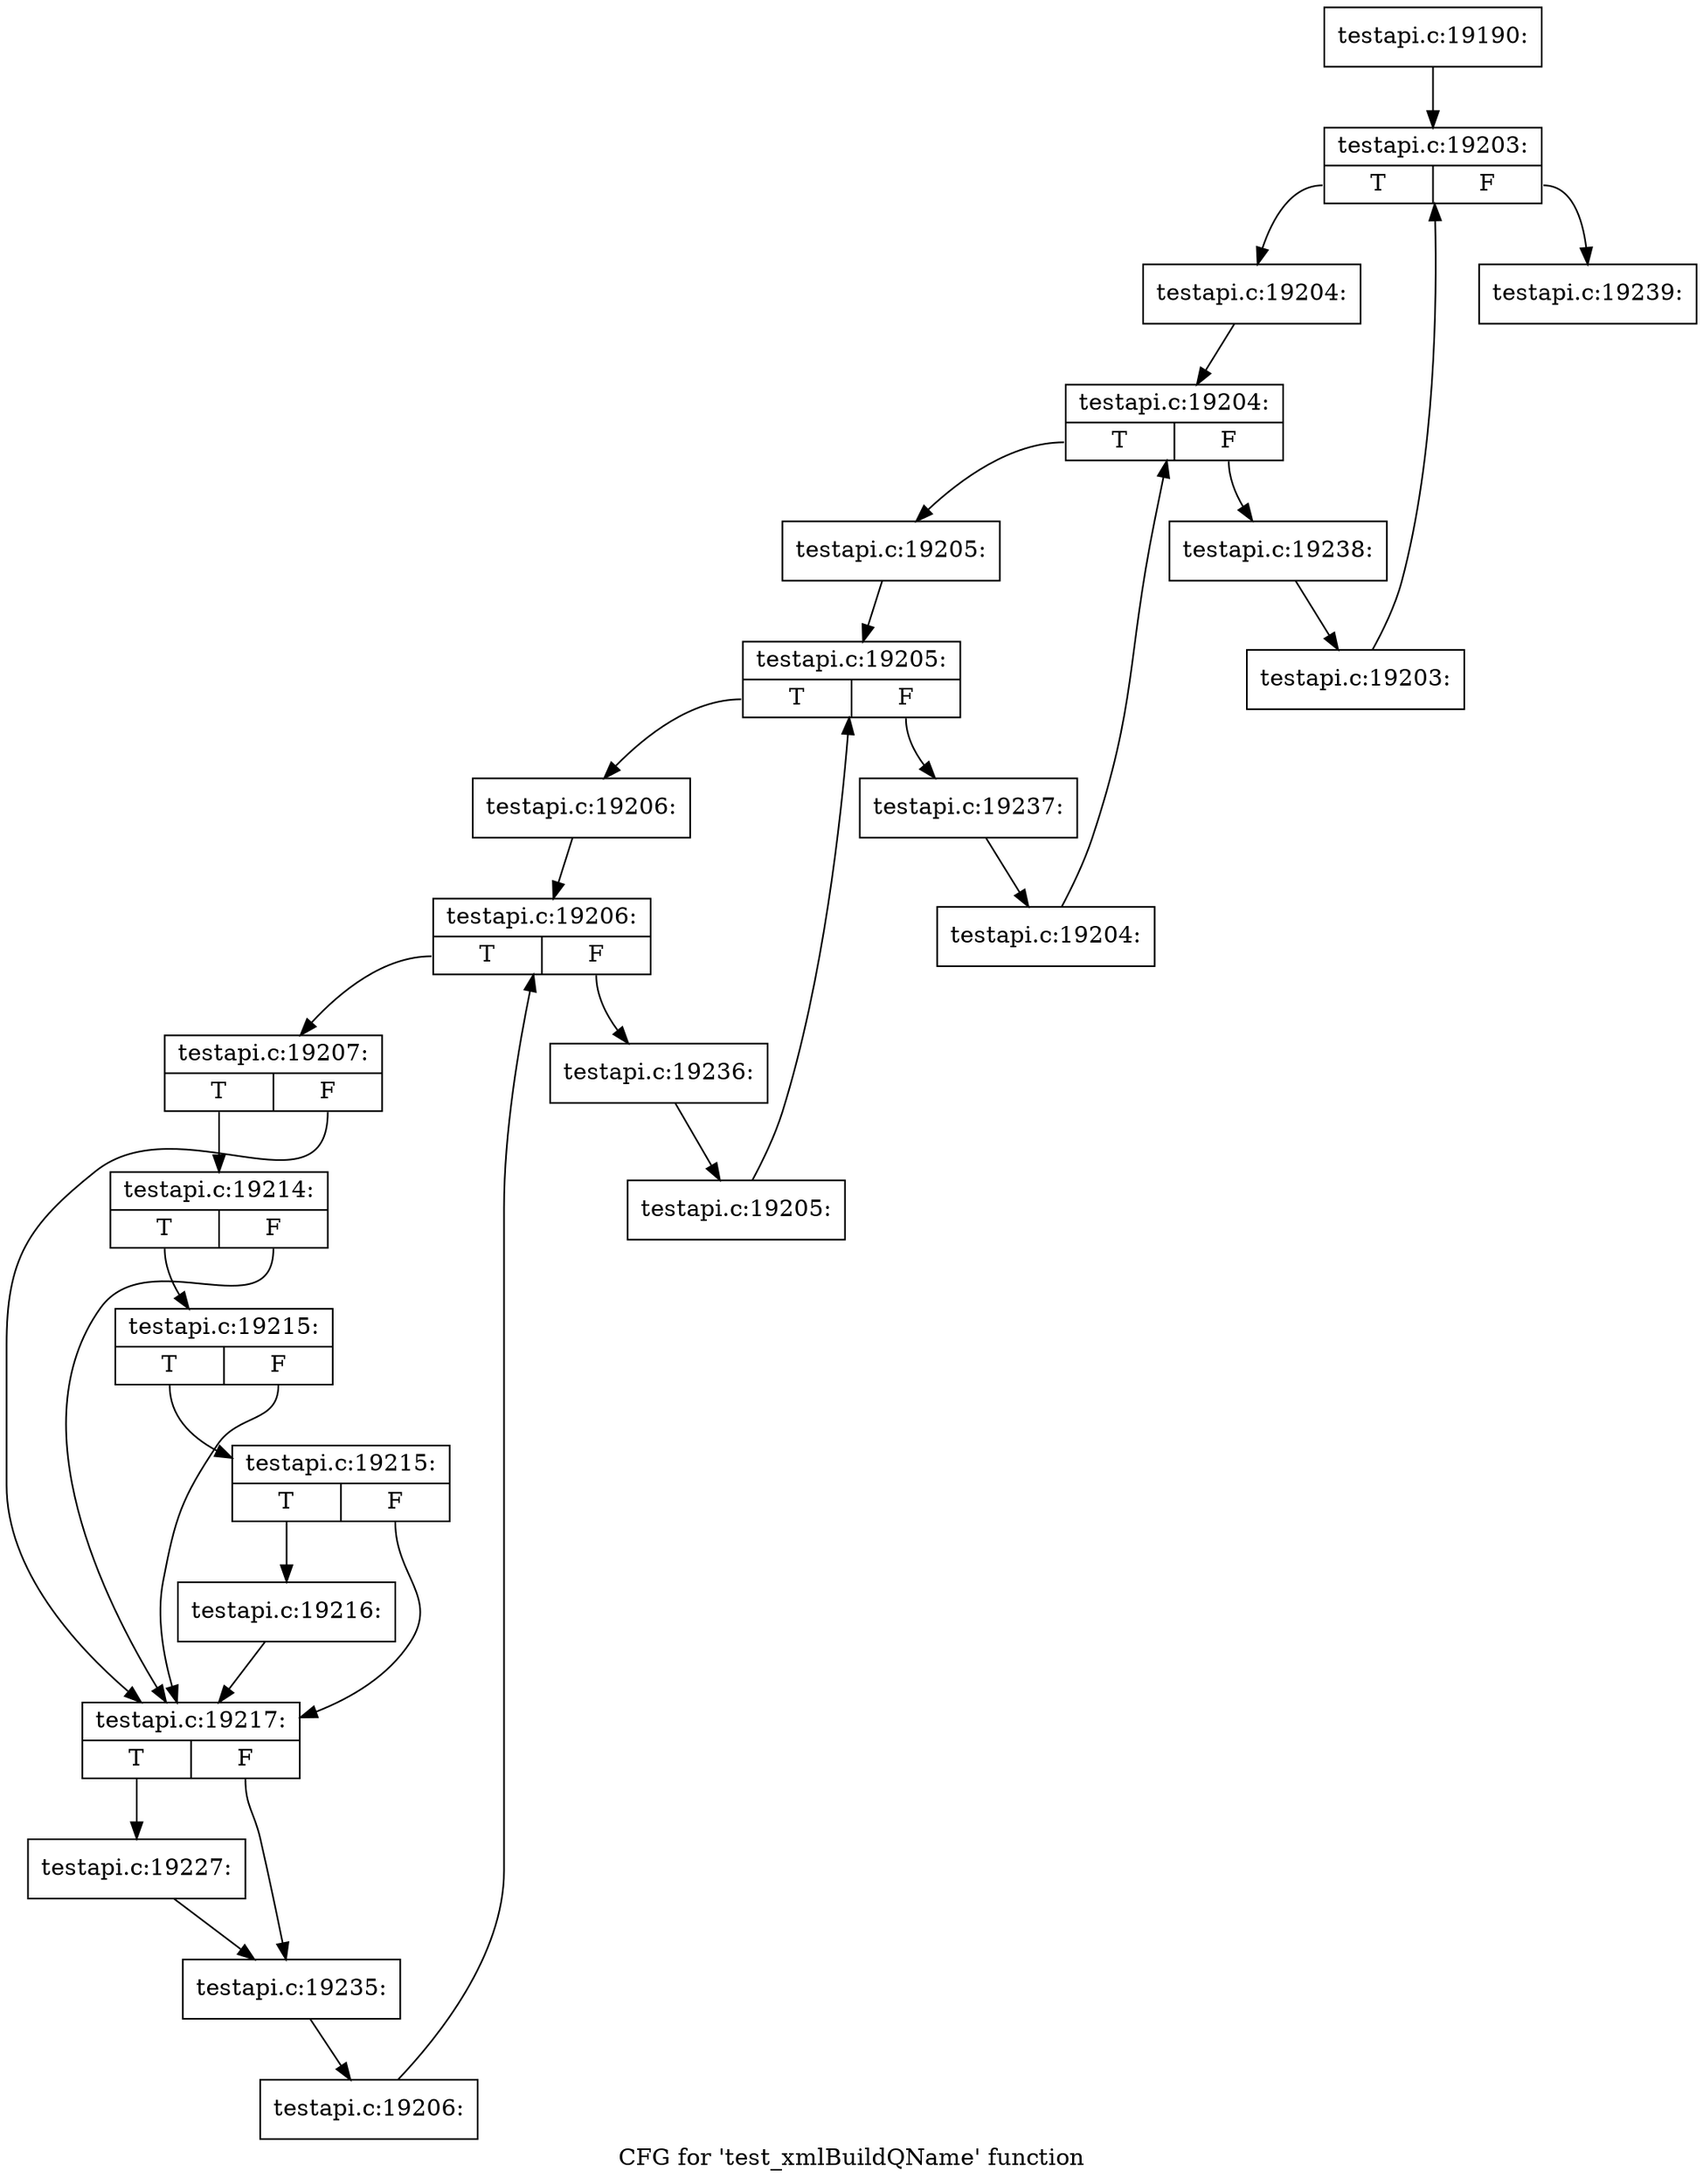digraph "CFG for 'test_xmlBuildQName' function" {
	label="CFG for 'test_xmlBuildQName' function";

	Node0x4b3d480 [shape=record,label="{testapi.c:19190:}"];
	Node0x4b3d480 -> Node0x4b4cce0;
	Node0x4b4cce0 [shape=record,label="{testapi.c:19203:|{<s0>T|<s1>F}}"];
	Node0x4b4cce0:s0 -> Node0x4b4cfc0;
	Node0x4b4cce0:s1 -> Node0x4b4cb40;
	Node0x4b4cfc0 [shape=record,label="{testapi.c:19204:}"];
	Node0x4b4cfc0 -> Node0x4b4d3b0;
	Node0x4b4d3b0 [shape=record,label="{testapi.c:19204:|{<s0>T|<s1>F}}"];
	Node0x4b4d3b0:s0 -> Node0x4b4d630;
	Node0x4b4d3b0:s1 -> Node0x4b4d290;
	Node0x4b4d630 [shape=record,label="{testapi.c:19205:}"];
	Node0x4b4d630 -> Node0x4b4da20;
	Node0x4b4da20 [shape=record,label="{testapi.c:19205:|{<s0>T|<s1>F}}"];
	Node0x4b4da20:s0 -> Node0x4b4dca0;
	Node0x4b4da20:s1 -> Node0x4b4d900;
	Node0x4b4dca0 [shape=record,label="{testapi.c:19206:}"];
	Node0x4b4dca0 -> Node0x4b4e090;
	Node0x4b4e090 [shape=record,label="{testapi.c:19206:|{<s0>T|<s1>F}}"];
	Node0x4b4e090:s0 -> Node0x4b4e310;
	Node0x4b4e090:s1 -> Node0x4b4df70;
	Node0x4b4e310 [shape=record,label="{testapi.c:19207:|{<s0>T|<s1>F}}"];
	Node0x4b4e310:s0 -> Node0x4b4ff90;
	Node0x4b4e310:s1 -> Node0x4b4fcb0;
	Node0x4b4ff90 [shape=record,label="{testapi.c:19214:|{<s0>T|<s1>F}}"];
	Node0x4b4ff90:s0 -> Node0x4b4ff40;
	Node0x4b4ff90:s1 -> Node0x4b4fcb0;
	Node0x4b4ff40 [shape=record,label="{testapi.c:19215:|{<s0>T|<s1>F}}"];
	Node0x4b4ff40:s0 -> Node0x4b4fef0;
	Node0x4b4ff40:s1 -> Node0x4b4fcb0;
	Node0x4b4fef0 [shape=record,label="{testapi.c:19215:|{<s0>T|<s1>F}}"];
	Node0x4b4fef0:s0 -> Node0x4b4f980;
	Node0x4b4fef0:s1 -> Node0x4b4fcb0;
	Node0x4b4f980 [shape=record,label="{testapi.c:19216:}"];
	Node0x4b4f980 -> Node0x4b4fcb0;
	Node0x4b4fcb0 [shape=record,label="{testapi.c:19217:|{<s0>T|<s1>F}}"];
	Node0x4b4fcb0:s0 -> Node0x4b518f0;
	Node0x4b4fcb0:s1 -> Node0x4b51940;
	Node0x4b518f0 [shape=record,label="{testapi.c:19227:}"];
	Node0x4b518f0 -> Node0x4b51940;
	Node0x4b51940 [shape=record,label="{testapi.c:19235:}"];
	Node0x4b51940 -> Node0x4b4e280;
	Node0x4b4e280 [shape=record,label="{testapi.c:19206:}"];
	Node0x4b4e280 -> Node0x4b4e090;
	Node0x4b4df70 [shape=record,label="{testapi.c:19236:}"];
	Node0x4b4df70 -> Node0x4b4dc10;
	Node0x4b4dc10 [shape=record,label="{testapi.c:19205:}"];
	Node0x4b4dc10 -> Node0x4b4da20;
	Node0x4b4d900 [shape=record,label="{testapi.c:19237:}"];
	Node0x4b4d900 -> Node0x4b4d5a0;
	Node0x4b4d5a0 [shape=record,label="{testapi.c:19204:}"];
	Node0x4b4d5a0 -> Node0x4b4d3b0;
	Node0x4b4d290 [shape=record,label="{testapi.c:19238:}"];
	Node0x4b4d290 -> Node0x4b4cf30;
	Node0x4b4cf30 [shape=record,label="{testapi.c:19203:}"];
	Node0x4b4cf30 -> Node0x4b4cce0;
	Node0x4b4cb40 [shape=record,label="{testapi.c:19239:}"];
}

